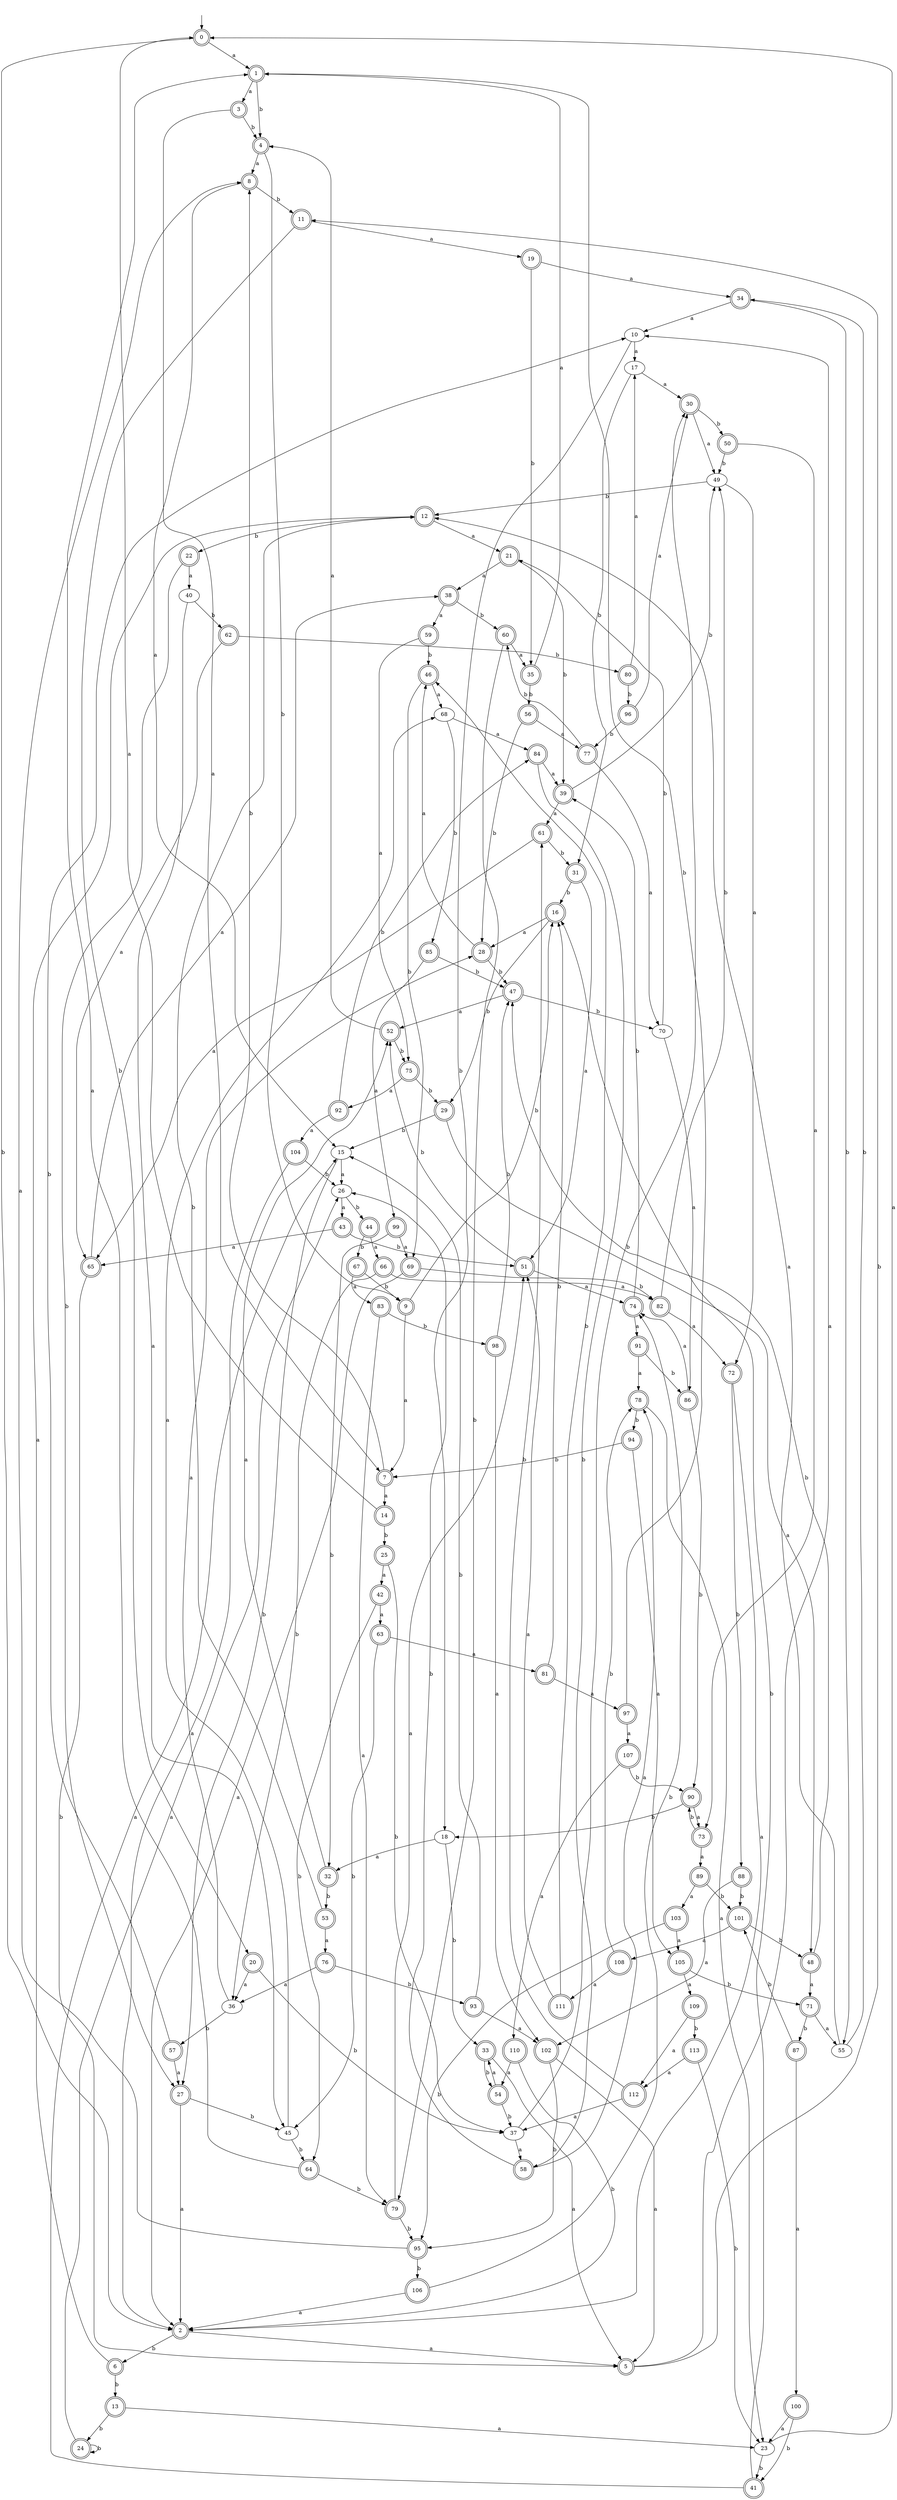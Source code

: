 digraph RandomDFA {
  __start0 [label="", shape=none];
  __start0 -> 0 [label=""];
  0 [shape=circle] [shape=doublecircle]
  0 -> 1 [label="a"]
  0 -> 2 [label="b"]
  1 [shape=doublecircle]
  1 -> 3 [label="a"]
  1 -> 4 [label="b"]
  2 [shape=doublecircle]
  2 -> 5 [label="a"]
  2 -> 6 [label="b"]
  3 [shape=doublecircle]
  3 -> 7 [label="a"]
  3 -> 4 [label="b"]
  4 [shape=doublecircle]
  4 -> 8 [label="a"]
  4 -> 9 [label="b"]
  5 [shape=doublecircle]
  5 -> 10 [label="a"]
  5 -> 11 [label="b"]
  6 [shape=doublecircle]
  6 -> 12 [label="a"]
  6 -> 13 [label="b"]
  7 [shape=doublecircle]
  7 -> 14 [label="a"]
  7 -> 8 [label="b"]
  8 [shape=doublecircle]
  8 -> 15 [label="a"]
  8 -> 11 [label="b"]
  9 [shape=doublecircle]
  9 -> 7 [label="a"]
  9 -> 16 [label="b"]
  10
  10 -> 17 [label="a"]
  10 -> 18 [label="b"]
  11 [shape=doublecircle]
  11 -> 19 [label="a"]
  11 -> 20 [label="b"]
  12 [shape=doublecircle]
  12 -> 21 [label="a"]
  12 -> 22 [label="b"]
  13 [shape=doublecircle]
  13 -> 23 [label="a"]
  13 -> 24 [label="b"]
  14 [shape=doublecircle]
  14 -> 0 [label="a"]
  14 -> 25 [label="b"]
  15
  15 -> 26 [label="a"]
  15 -> 27 [label="b"]
  16 [shape=doublecircle]
  16 -> 28 [label="a"]
  16 -> 29 [label="b"]
  17
  17 -> 30 [label="a"]
  17 -> 31 [label="b"]
  18
  18 -> 32 [label="a"]
  18 -> 33 [label="b"]
  19 [shape=doublecircle]
  19 -> 34 [label="a"]
  19 -> 35 [label="b"]
  20 [shape=doublecircle]
  20 -> 36 [label="a"]
  20 -> 37 [label="b"]
  21 [shape=doublecircle]
  21 -> 38 [label="a"]
  21 -> 39 [label="b"]
  22 [shape=doublecircle]
  22 -> 40 [label="a"]
  22 -> 27 [label="b"]
  23
  23 -> 0 [label="a"]
  23 -> 41 [label="b"]
  24 [shape=doublecircle]
  24 -> 26 [label="a"]
  24 -> 24 [label="b"]
  25 [shape=doublecircle]
  25 -> 42 [label="a"]
  25 -> 37 [label="b"]
  26
  26 -> 43 [label="a"]
  26 -> 44 [label="b"]
  27 [shape=doublecircle]
  27 -> 2 [label="a"]
  27 -> 45 [label="b"]
  28 [shape=doublecircle]
  28 -> 46 [label="a"]
  28 -> 47 [label="b"]
  29 [shape=doublecircle]
  29 -> 48 [label="a"]
  29 -> 15 [label="b"]
  30 [shape=doublecircle]
  30 -> 49 [label="a"]
  30 -> 50 [label="b"]
  31 [shape=doublecircle]
  31 -> 51 [label="a"]
  31 -> 16 [label="b"]
  32 [shape=doublecircle]
  32 -> 52 [label="a"]
  32 -> 53 [label="b"]
  33 [shape=doublecircle]
  33 -> 5 [label="a"]
  33 -> 54 [label="b"]
  34 [shape=doublecircle]
  34 -> 10 [label="a"]
  34 -> 55 [label="b"]
  35 [shape=doublecircle]
  35 -> 1 [label="a"]
  35 -> 56 [label="b"]
  36
  36 -> 28 [label="a"]
  36 -> 57 [label="b"]
  37
  37 -> 58 [label="a"]
  37 -> 30 [label="b"]
  38 [shape=doublecircle]
  38 -> 59 [label="a"]
  38 -> 60 [label="b"]
  39 [shape=doublecircle]
  39 -> 61 [label="a"]
  39 -> 49 [label="b"]
  40
  40 -> 45 [label="a"]
  40 -> 62 [label="b"]
  41 [shape=doublecircle]
  41 -> 15 [label="a"]
  41 -> 16 [label="b"]
  42 [shape=doublecircle]
  42 -> 63 [label="a"]
  42 -> 64 [label="b"]
  43 [shape=doublecircle]
  43 -> 65 [label="a"]
  43 -> 51 [label="b"]
  44 [shape=doublecircle]
  44 -> 66 [label="a"]
  44 -> 67 [label="b"]
  45
  45 -> 68 [label="a"]
  45 -> 64 [label="b"]
  46 [shape=doublecircle]
  46 -> 68 [label="a"]
  46 -> 69 [label="b"]
  47 [shape=doublecircle]
  47 -> 52 [label="a"]
  47 -> 70 [label="b"]
  48 [shape=doublecircle]
  48 -> 71 [label="a"]
  48 -> 47 [label="b"]
  49
  49 -> 72 [label="a"]
  49 -> 12 [label="b"]
  50 [shape=doublecircle]
  50 -> 73 [label="a"]
  50 -> 49 [label="b"]
  51 [shape=doublecircle]
  51 -> 74 [label="a"]
  51 -> 52 [label="b"]
  52 [shape=doublecircle]
  52 -> 4 [label="a"]
  52 -> 75 [label="b"]
  53 [shape=doublecircle]
  53 -> 76 [label="a"]
  53 -> 12 [label="b"]
  54 [shape=doublecircle]
  54 -> 33 [label="a"]
  54 -> 37 [label="b"]
  55
  55 -> 12 [label="a"]
  55 -> 34 [label="b"]
  56 [shape=doublecircle]
  56 -> 77 [label="a"]
  56 -> 28 [label="b"]
  57 [shape=doublecircle]
  57 -> 27 [label="a"]
  57 -> 10 [label="b"]
  58 [shape=doublecircle]
  58 -> 78 [label="a"]
  58 -> 26 [label="b"]
  59 [shape=doublecircle]
  59 -> 75 [label="a"]
  59 -> 46 [label="b"]
  60 [shape=doublecircle]
  60 -> 35 [label="a"]
  60 -> 79 [label="b"]
  61 [shape=doublecircle]
  61 -> 65 [label="a"]
  61 -> 31 [label="b"]
  62 [shape=doublecircle]
  62 -> 65 [label="a"]
  62 -> 80 [label="b"]
  63 [shape=doublecircle]
  63 -> 81 [label="a"]
  63 -> 45 [label="b"]
  64 [shape=doublecircle]
  64 -> 1 [label="a"]
  64 -> 79 [label="b"]
  65 [shape=doublecircle]
  65 -> 38 [label="a"]
  65 -> 5 [label="b"]
  66 [shape=doublecircle]
  66 -> 82 [label="a"]
  66 -> 36 [label="b"]
  67 [shape=doublecircle]
  67 -> 83 [label="a"]
  67 -> 9 [label="b"]
  68
  68 -> 84 [label="a"]
  68 -> 85 [label="b"]
  69 [shape=doublecircle]
  69 -> 2 [label="a"]
  69 -> 82 [label="b"]
  70
  70 -> 86 [label="a"]
  70 -> 21 [label="b"]
  71 [shape=doublecircle]
  71 -> 55 [label="a"]
  71 -> 87 [label="b"]
  72 [shape=doublecircle]
  72 -> 2 [label="a"]
  72 -> 88 [label="b"]
  73 [shape=doublecircle]
  73 -> 89 [label="a"]
  73 -> 90 [label="b"]
  74 [shape=doublecircle]
  74 -> 91 [label="a"]
  74 -> 39 [label="b"]
  75 [shape=doublecircle]
  75 -> 92 [label="a"]
  75 -> 29 [label="b"]
  76 [shape=doublecircle]
  76 -> 36 [label="a"]
  76 -> 93 [label="b"]
  77 [shape=doublecircle]
  77 -> 70 [label="a"]
  77 -> 60 [label="b"]
  78 [shape=doublecircle]
  78 -> 23 [label="a"]
  78 -> 94 [label="b"]
  79 [shape=doublecircle]
  79 -> 51 [label="a"]
  79 -> 95 [label="b"]
  80 [shape=doublecircle]
  80 -> 17 [label="a"]
  80 -> 96 [label="b"]
  81 [shape=doublecircle]
  81 -> 97 [label="a"]
  81 -> 16 [label="b"]
  82 [shape=doublecircle]
  82 -> 72 [label="a"]
  82 -> 49 [label="b"]
  83 [shape=doublecircle]
  83 -> 79 [label="a"]
  83 -> 98 [label="b"]
  84 [shape=doublecircle]
  84 -> 39 [label="a"]
  84 -> 58 [label="b"]
  85 [shape=doublecircle]
  85 -> 99 [label="a"]
  85 -> 47 [label="b"]
  86 [shape=doublecircle]
  86 -> 74 [label="a"]
  86 -> 90 [label="b"]
  87 [shape=doublecircle]
  87 -> 100 [label="a"]
  87 -> 101 [label="b"]
  88 [shape=doublecircle]
  88 -> 102 [label="a"]
  88 -> 101 [label="b"]
  89 [shape=doublecircle]
  89 -> 103 [label="a"]
  89 -> 101 [label="b"]
  90 [shape=doublecircle]
  90 -> 73 [label="a"]
  90 -> 18 [label="b"]
  91 [shape=doublecircle]
  91 -> 78 [label="a"]
  91 -> 86 [label="b"]
  92 [shape=doublecircle]
  92 -> 104 [label="a"]
  92 -> 84 [label="b"]
  93 [shape=doublecircle]
  93 -> 102 [label="a"]
  93 -> 15 [label="b"]
  94 [shape=doublecircle]
  94 -> 105 [label="a"]
  94 -> 7 [label="b"]
  95 [shape=doublecircle]
  95 -> 8 [label="a"]
  95 -> 106 [label="b"]
  96 [shape=doublecircle]
  96 -> 30 [label="a"]
  96 -> 77 [label="b"]
  97 [shape=doublecircle]
  97 -> 107 [label="a"]
  97 -> 1 [label="b"]
  98 [shape=doublecircle]
  98 -> 102 [label="a"]
  98 -> 47 [label="b"]
  99 [shape=doublecircle]
  99 -> 69 [label="a"]
  99 -> 32 [label="b"]
  100 [shape=doublecircle]
  100 -> 23 [label="a"]
  100 -> 41 [label="b"]
  101 [shape=doublecircle]
  101 -> 108 [label="a"]
  101 -> 48 [label="b"]
  102 [shape=doublecircle]
  102 -> 5 [label="a"]
  102 -> 95 [label="b"]
  103 [shape=doublecircle]
  103 -> 105 [label="a"]
  103 -> 95 [label="b"]
  104 [shape=doublecircle]
  104 -> 2 [label="a"]
  104 -> 26 [label="b"]
  105 [shape=doublecircle]
  105 -> 109 [label="a"]
  105 -> 71 [label="b"]
  106 [shape=doublecircle]
  106 -> 2 [label="a"]
  106 -> 74 [label="b"]
  107 [shape=doublecircle]
  107 -> 110 [label="a"]
  107 -> 90 [label="b"]
  108 [shape=doublecircle]
  108 -> 111 [label="a"]
  108 -> 78 [label="b"]
  109 [shape=doublecircle]
  109 -> 112 [label="a"]
  109 -> 113 [label="b"]
  110 [shape=doublecircle]
  110 -> 54 [label="a"]
  110 -> 2 [label="b"]
  111 [shape=doublecircle]
  111 -> 51 [label="a"]
  111 -> 46 [label="b"]
  112 [shape=doublecircle]
  112 -> 37 [label="a"]
  112 -> 61 [label="b"]
  113 [shape=doublecircle]
  113 -> 112 [label="a"]
  113 -> 23 [label="b"]
}
